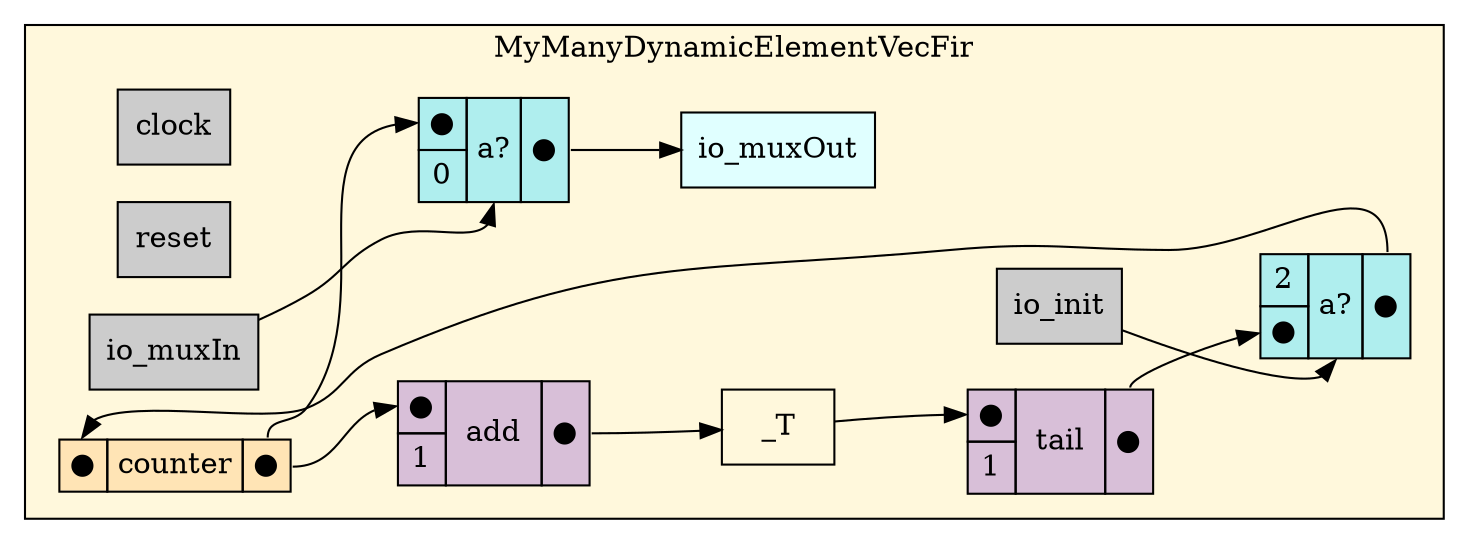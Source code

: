 digraph MyManyDynamicElementVecFir {
stylesheet = "styles.css"
rankdir="LR" 

subgraph cluster_MyManyDynamicElementVecFir {
  label="MyManyDynamicElementVecFir"
  URL=""
  bgcolor="#FFF8DC"
  cluster_MyManyDynamicElementVecFir_clock [shape = "rectangle" style="filled" fillcolor="#CCCCCC" label="clock" rank="0"]
     
cluster_MyManyDynamicElementVecFir_reset [shape = "rectangle" style="filled" fillcolor="#CCCCCC" label="reset" rank="0"]
     
cluster_MyManyDynamicElementVecFir_io_muxIn [shape = "rectangle" style="filled" fillcolor="#CCCCCC" label="io_muxIn" rank="0"]
     
cluster_MyManyDynamicElementVecFir_io_init [shape = "rectangle" style="filled" fillcolor="#CCCCCC" label="io_init" rank="0"]
     
cluster_MyManyDynamicElementVecFir_io_muxOut [shape = "rectangle" style="filled" fillcolor="#E0FFFF" label="io_muxOut" rank="1000"]
     
struct_cluster_MyManyDynamicElementVecFir_counter [shape="plaintext" label=<
<TABLE BORDER="0" CELLBORDER="1" CELLSPACING="0" CELLPADDING="4" BGCOLOR="#FFE4B5">
  <TR>
    <TD PORT="in">&#x25cf;</TD>
    <TD>counter</TD>
    <TD PORT="out">&#x25cf;</TD>
  </TR>
</TABLE>>];
cluster_MyManyDynamicElementVecFir__T [label = "_T" shape="rectangle"]; 

op_add_18 [shape = "plaintext" label=<
<TABLE BORDER="0" CELLBORDER="1" CELLSPACING="0" CELLPADDING="4" BGCOLOR="#D8BFD8">
  <TR>
    <TD PORT="in1">&#x25cf;</TD>
    <TD ROWSPAN="2" > add </TD>
    <TD ROWSPAN="2" PORT="out">&#x25cf;</TD>
  </TR>
  <TR>
    <TD PORT="in2">1</TD>
  </TR>
</TABLE>>];
       

mux_176333046 [shape = "plaintext" label=<
<TABLE BORDER="0" CELLBORDER="1" CELLSPACING="0" CELLPADDING="4" BGCOLOR="#AFEEEE">
  <TR>
    <TD PORT="in1">&#x25cf;</TD>
    <TD ROWSPAN="2" PORT="select">a?</TD>
    <TD ROWSPAN="2" PORT="out">&#x25cf;</TD>
  </TR>
  <TR>
    <TD PORT="in2">0</TD>
  </TR>
</TABLE>>];
       

mux_784471000 [shape = "plaintext" label=<
<TABLE BORDER="0" CELLBORDER="1" CELLSPACING="0" CELLPADDING="4" BGCOLOR="#AFEEEE">
  <TR>
    <TD PORT="in1">2</TD>
    <TD ROWSPAN="2" PORT="select">a?</TD>
    <TD ROWSPAN="2" PORT="out">&#x25cf;</TD>
  </TR>
  <TR>
    <TD PORT="in2">&#x25cf;</TD>
  </TR>
</TABLE>>];
       

op_tail_19 [shape = "plaintext" label=<
<TABLE BORDER="0" CELLBORDER="1" CELLSPACING="0" CELLPADDING="4" BGCOLOR="#D8BFD8">
  <TR>
    <TD PORT="in1">&#x25cf;</TD>
    <TD ROWSPAN="2" > tail </TD>
    <TD ROWSPAN="2" PORT="out">&#x25cf;</TD>
  </TR>
  <TR>
    <TD>1</TD>
  </TR>
</TABLE>>];
       

  cluster_MyManyDynamicElementVecFir_io_muxIn -> mux_176333046:select
  op_tail_19:out -> mux_784471000:in2
  struct_cluster_MyManyDynamicElementVecFir_counter:out -> op_add_18:in1
  cluster_MyManyDynamicElementVecFir_io_init -> mux_784471000:select
  cluster_MyManyDynamicElementVecFir__T -> op_tail_19:in1
  op_add_18:out -> cluster_MyManyDynamicElementVecFir__T
  struct_cluster_MyManyDynamicElementVecFir_counter:out -> mux_176333046:in1
  mux_176333046:out -> cluster_MyManyDynamicElementVecFir_io_muxOut
  mux_784471000:out -> struct_cluster_MyManyDynamicElementVecFir_counter:in
  
  
}
     
}
